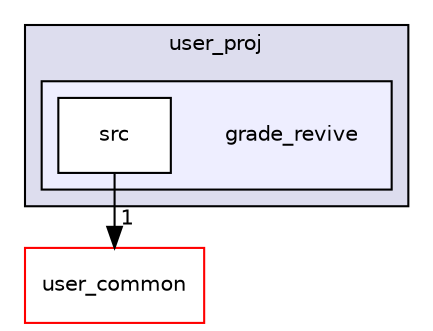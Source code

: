 digraph "user_proj/grade_revive" {
  compound=true
  node [ fontsize="10", fontname="Helvetica"];
  edge [ labelfontsize="10", labelfontname="Helvetica"];
  subgraph clusterdir_917e382b2acb853f1ccc58b2793ae86b {
    graph [ bgcolor="#ddddee", pencolor="black", label="user_proj" fontname="Helvetica", fontsize="10", URL="dir_917e382b2acb853f1ccc58b2793ae86b.html"]
  subgraph clusterdir_09cbdd4805226f6a896df4bd7168e2dc {
    graph [ bgcolor="#eeeeff", pencolor="black", label="" URL="dir_09cbdd4805226f6a896df4bd7168e2dc.html"];
    dir_09cbdd4805226f6a896df4bd7168e2dc [shape=plaintext label="grade_revive"];
  dir_c16653cae24683c9dafbbbcde6d6522d [shape=box label="src" fillcolor="white" style="filled" URL="dir_c16653cae24683c9dafbbbcde6d6522d.html"];
  }
  }
  dir_3a5750680ef3b28b662cb739d8664c22 [shape=box label="user_common" fillcolor="white" style="filled" color="red" URL="dir_3a5750680ef3b28b662cb739d8664c22.html"];
  dir_c16653cae24683c9dafbbbcde6d6522d->dir_3a5750680ef3b28b662cb739d8664c22 [headlabel="1", labeldistance=1.5 headhref="dir_000014_000003.html"];
}
